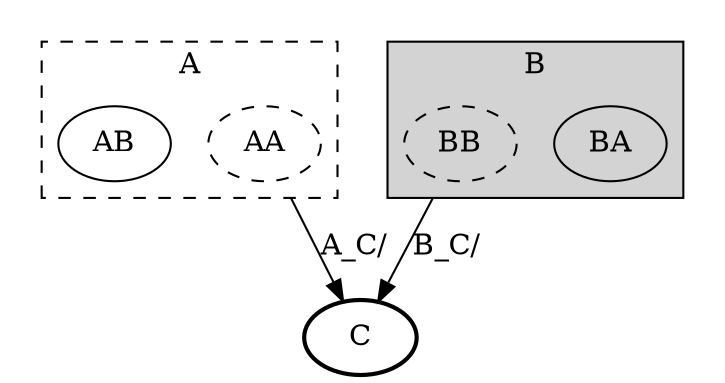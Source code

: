 digraph G {
  compound=true;

  subgraph cluster1001 {
    style=invis;
    subgraph cluster1 {
      style="visible, dashed";
      label = "A"
      AA [style="dashed"];
      AB [];
    }
  }
  subgraph cluster1004 {
    style=invis;
    subgraph cluster4 {
      style="visible, filled";
      label = "B"
      BA [style="filled"];
      BB [style="dashed"];
    }
  }
  C [style="bold"];
  AA -> C [ltail=cluster1, label="A_C/"];
  BB -> C [ltail=cluster4, label="B_C/"];
}
